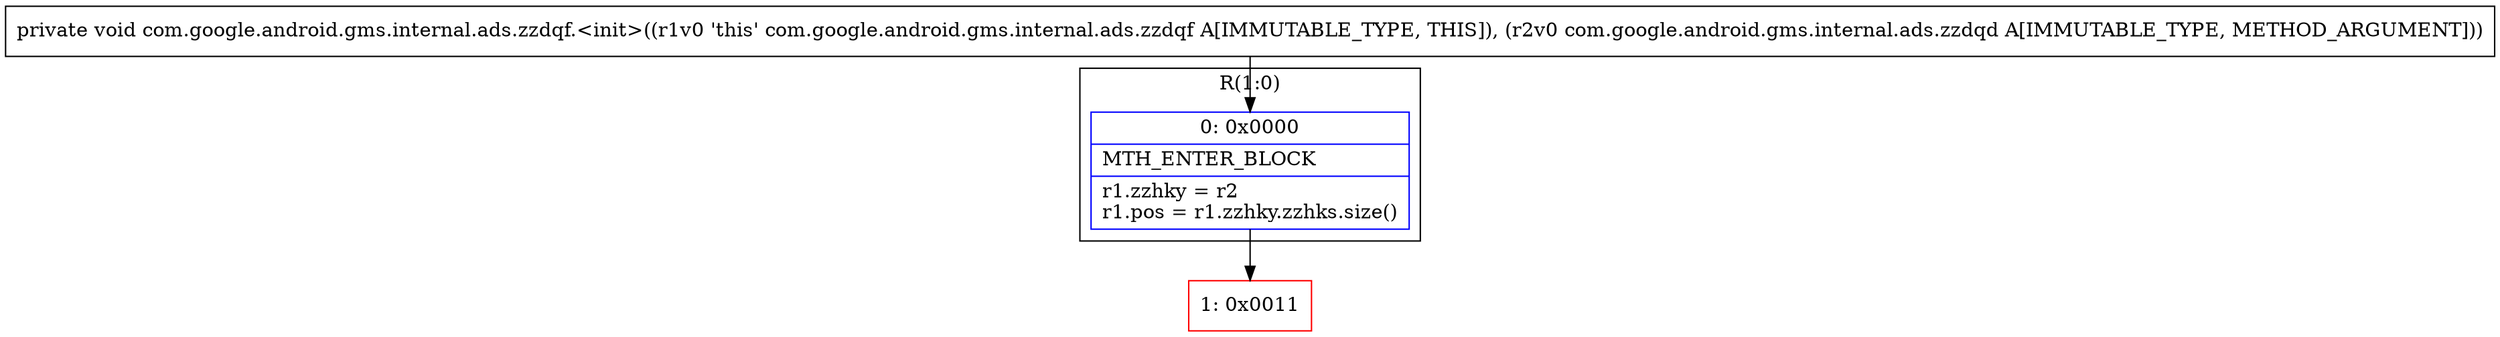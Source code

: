 digraph "CFG forcom.google.android.gms.internal.ads.zzdqf.\<init\>(Lcom\/google\/android\/gms\/internal\/ads\/zzdqd;)V" {
subgraph cluster_Region_685018878 {
label = "R(1:0)";
node [shape=record,color=blue];
Node_0 [shape=record,label="{0\:\ 0x0000|MTH_ENTER_BLOCK\l|r1.zzhky = r2\lr1.pos = r1.zzhky.zzhks.size()\l}"];
}
Node_1 [shape=record,color=red,label="{1\:\ 0x0011}"];
MethodNode[shape=record,label="{private void com.google.android.gms.internal.ads.zzdqf.\<init\>((r1v0 'this' com.google.android.gms.internal.ads.zzdqf A[IMMUTABLE_TYPE, THIS]), (r2v0 com.google.android.gms.internal.ads.zzdqd A[IMMUTABLE_TYPE, METHOD_ARGUMENT])) }"];
MethodNode -> Node_0;
Node_0 -> Node_1;
}

